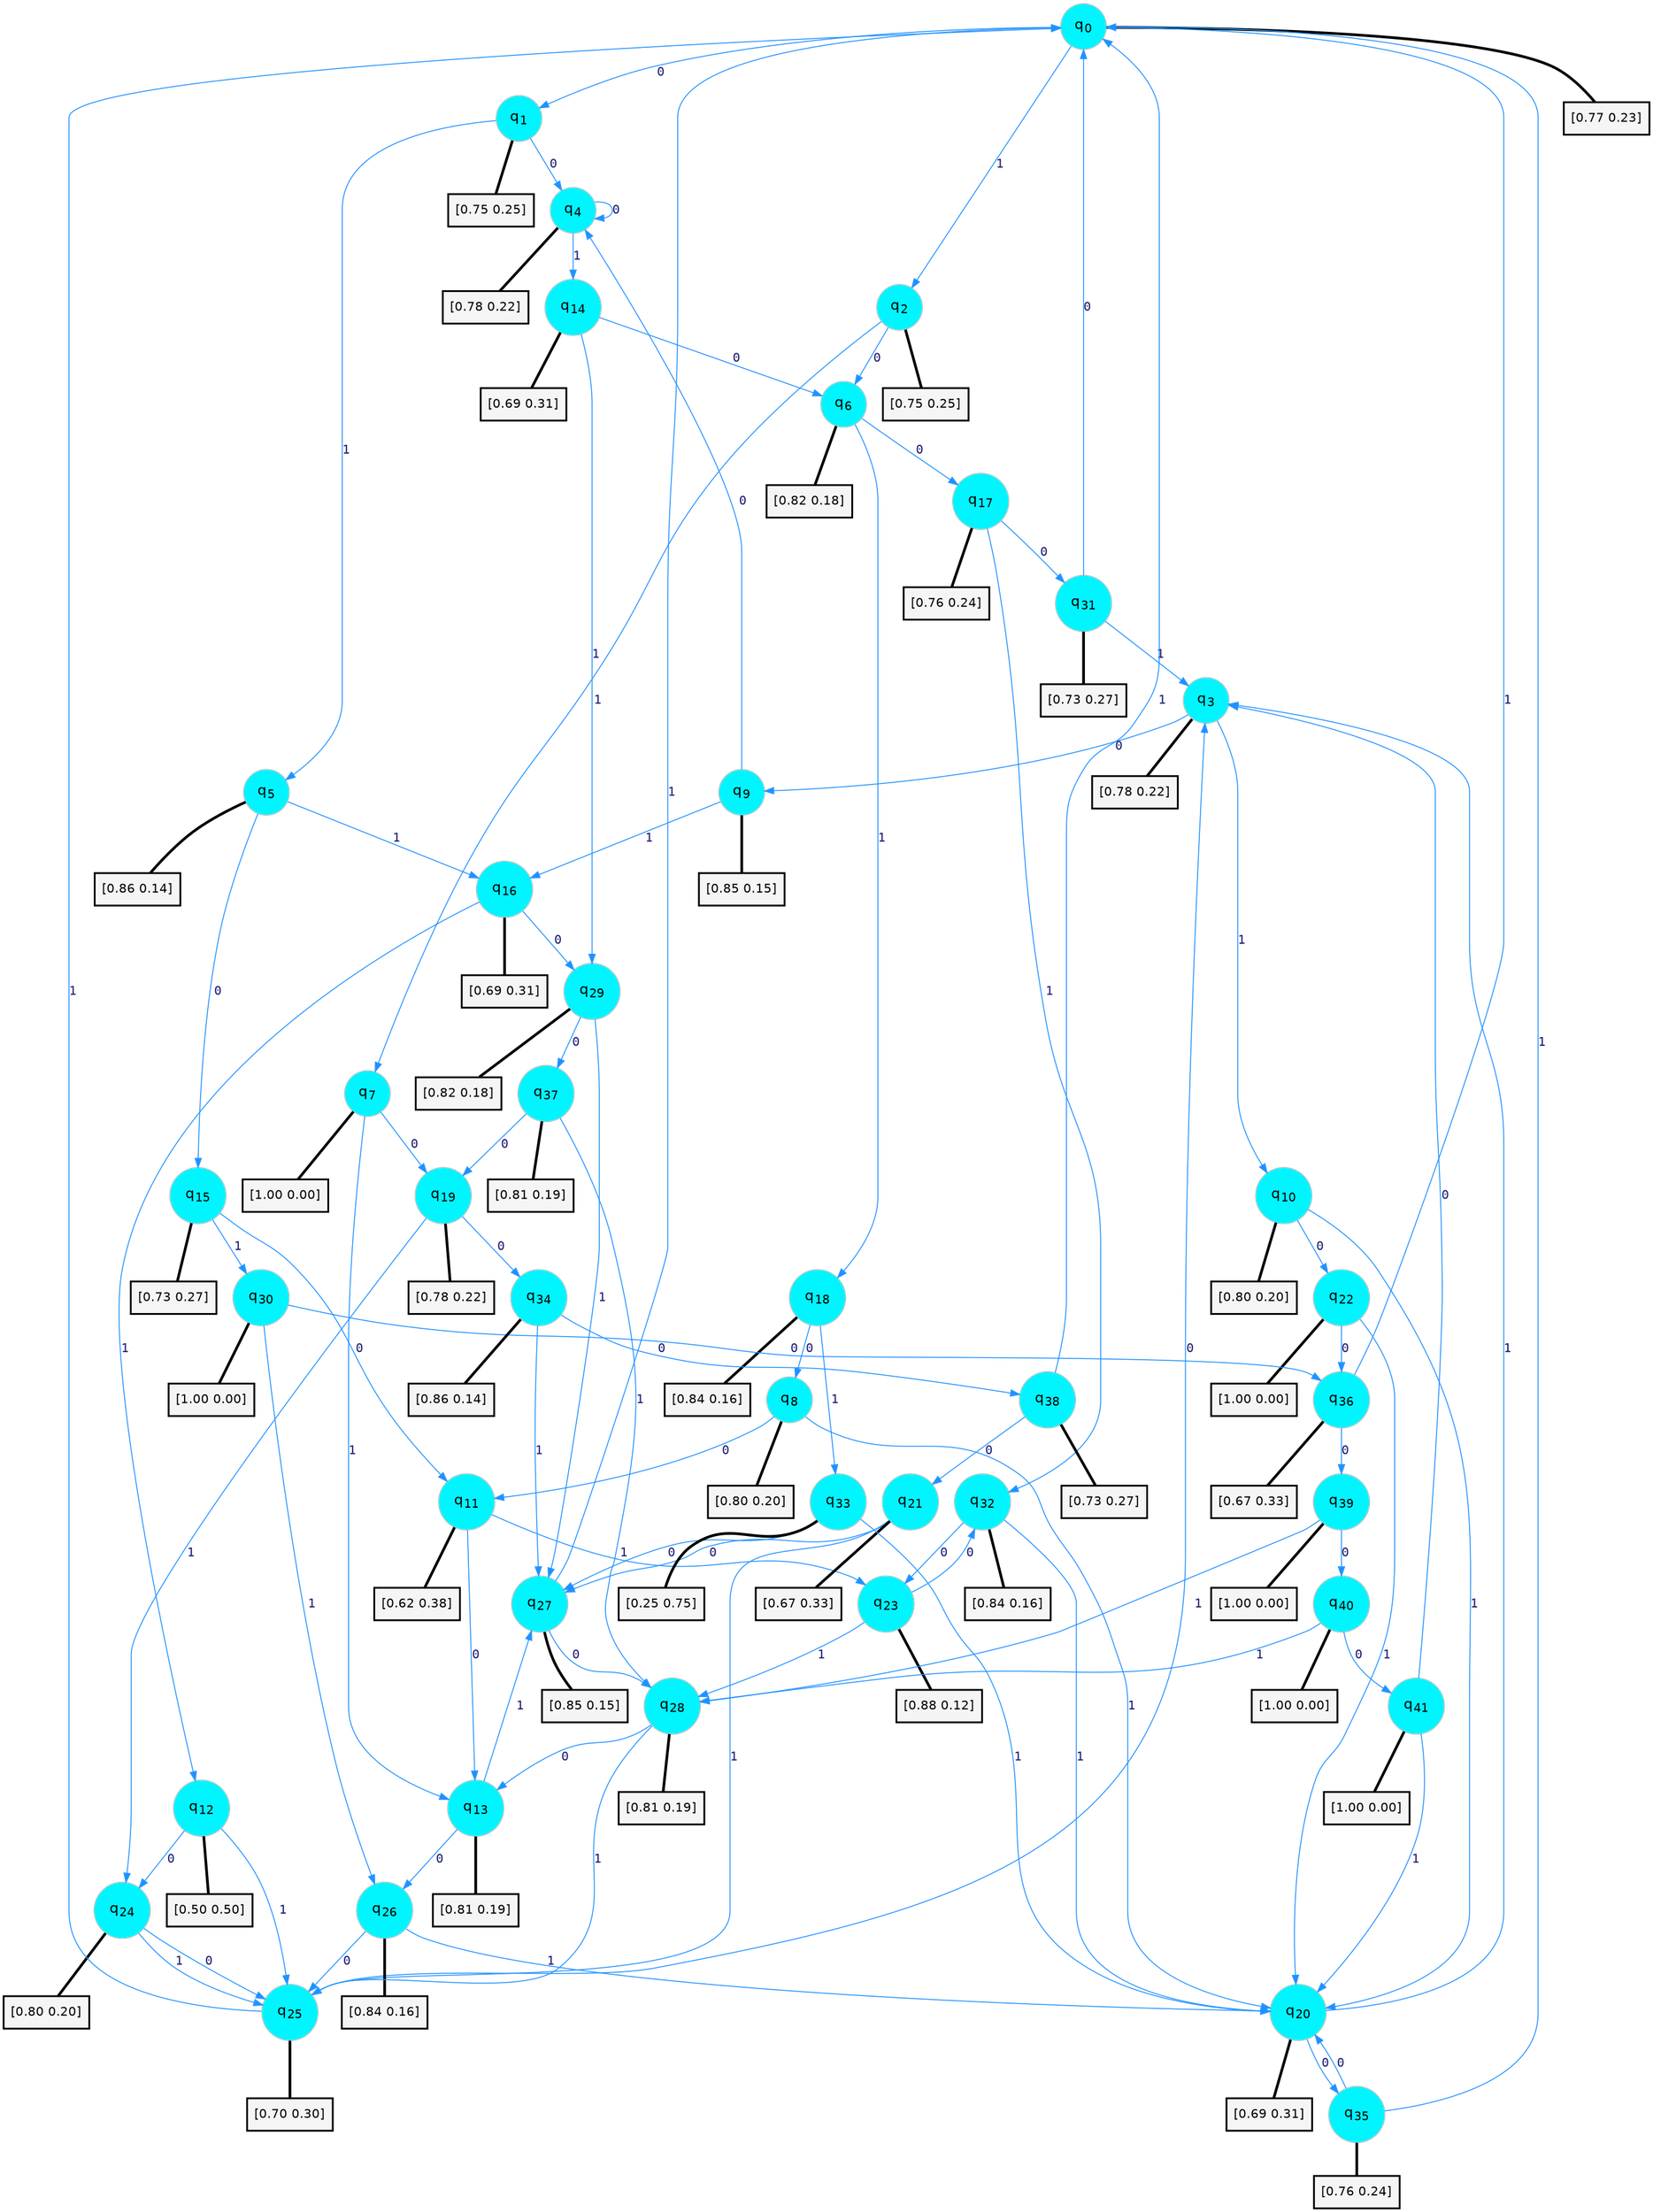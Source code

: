 digraph G {
graph [
bgcolor=transparent, dpi=300, rankdir=TD, size="40,25"];
node [
color=gray, fillcolor=turquoise1, fontcolor=black, fontname=Helvetica, fontsize=16, fontweight=bold, shape=circle, style=filled];
edge [
arrowsize=1, color=dodgerblue1, fontcolor=midnightblue, fontname=courier, fontweight=bold, penwidth=1, style=solid, weight=20];
0[label=<q<SUB>0</SUB>>];
1[label=<q<SUB>1</SUB>>];
2[label=<q<SUB>2</SUB>>];
3[label=<q<SUB>3</SUB>>];
4[label=<q<SUB>4</SUB>>];
5[label=<q<SUB>5</SUB>>];
6[label=<q<SUB>6</SUB>>];
7[label=<q<SUB>7</SUB>>];
8[label=<q<SUB>8</SUB>>];
9[label=<q<SUB>9</SUB>>];
10[label=<q<SUB>10</SUB>>];
11[label=<q<SUB>11</SUB>>];
12[label=<q<SUB>12</SUB>>];
13[label=<q<SUB>13</SUB>>];
14[label=<q<SUB>14</SUB>>];
15[label=<q<SUB>15</SUB>>];
16[label=<q<SUB>16</SUB>>];
17[label=<q<SUB>17</SUB>>];
18[label=<q<SUB>18</SUB>>];
19[label=<q<SUB>19</SUB>>];
20[label=<q<SUB>20</SUB>>];
21[label=<q<SUB>21</SUB>>];
22[label=<q<SUB>22</SUB>>];
23[label=<q<SUB>23</SUB>>];
24[label=<q<SUB>24</SUB>>];
25[label=<q<SUB>25</SUB>>];
26[label=<q<SUB>26</SUB>>];
27[label=<q<SUB>27</SUB>>];
28[label=<q<SUB>28</SUB>>];
29[label=<q<SUB>29</SUB>>];
30[label=<q<SUB>30</SUB>>];
31[label=<q<SUB>31</SUB>>];
32[label=<q<SUB>32</SUB>>];
33[label=<q<SUB>33</SUB>>];
34[label=<q<SUB>34</SUB>>];
35[label=<q<SUB>35</SUB>>];
36[label=<q<SUB>36</SUB>>];
37[label=<q<SUB>37</SUB>>];
38[label=<q<SUB>38</SUB>>];
39[label=<q<SUB>39</SUB>>];
40[label=<q<SUB>40</SUB>>];
41[label=<q<SUB>41</SUB>>];
42[label="[0.77 0.23]", shape=box,fontcolor=black, fontname=Helvetica, fontsize=14, penwidth=2, fillcolor=whitesmoke,color=black];
43[label="[0.75 0.25]", shape=box,fontcolor=black, fontname=Helvetica, fontsize=14, penwidth=2, fillcolor=whitesmoke,color=black];
44[label="[0.75 0.25]", shape=box,fontcolor=black, fontname=Helvetica, fontsize=14, penwidth=2, fillcolor=whitesmoke,color=black];
45[label="[0.78 0.22]", shape=box,fontcolor=black, fontname=Helvetica, fontsize=14, penwidth=2, fillcolor=whitesmoke,color=black];
46[label="[0.78 0.22]", shape=box,fontcolor=black, fontname=Helvetica, fontsize=14, penwidth=2, fillcolor=whitesmoke,color=black];
47[label="[0.86 0.14]", shape=box,fontcolor=black, fontname=Helvetica, fontsize=14, penwidth=2, fillcolor=whitesmoke,color=black];
48[label="[0.82 0.18]", shape=box,fontcolor=black, fontname=Helvetica, fontsize=14, penwidth=2, fillcolor=whitesmoke,color=black];
49[label="[1.00 0.00]", shape=box,fontcolor=black, fontname=Helvetica, fontsize=14, penwidth=2, fillcolor=whitesmoke,color=black];
50[label="[0.80 0.20]", shape=box,fontcolor=black, fontname=Helvetica, fontsize=14, penwidth=2, fillcolor=whitesmoke,color=black];
51[label="[0.85 0.15]", shape=box,fontcolor=black, fontname=Helvetica, fontsize=14, penwidth=2, fillcolor=whitesmoke,color=black];
52[label="[0.80 0.20]", shape=box,fontcolor=black, fontname=Helvetica, fontsize=14, penwidth=2, fillcolor=whitesmoke,color=black];
53[label="[0.62 0.38]", shape=box,fontcolor=black, fontname=Helvetica, fontsize=14, penwidth=2, fillcolor=whitesmoke,color=black];
54[label="[0.50 0.50]", shape=box,fontcolor=black, fontname=Helvetica, fontsize=14, penwidth=2, fillcolor=whitesmoke,color=black];
55[label="[0.81 0.19]", shape=box,fontcolor=black, fontname=Helvetica, fontsize=14, penwidth=2, fillcolor=whitesmoke,color=black];
56[label="[0.69 0.31]", shape=box,fontcolor=black, fontname=Helvetica, fontsize=14, penwidth=2, fillcolor=whitesmoke,color=black];
57[label="[0.73 0.27]", shape=box,fontcolor=black, fontname=Helvetica, fontsize=14, penwidth=2, fillcolor=whitesmoke,color=black];
58[label="[0.69 0.31]", shape=box,fontcolor=black, fontname=Helvetica, fontsize=14, penwidth=2, fillcolor=whitesmoke,color=black];
59[label="[0.76 0.24]", shape=box,fontcolor=black, fontname=Helvetica, fontsize=14, penwidth=2, fillcolor=whitesmoke,color=black];
60[label="[0.84 0.16]", shape=box,fontcolor=black, fontname=Helvetica, fontsize=14, penwidth=2, fillcolor=whitesmoke,color=black];
61[label="[0.78 0.22]", shape=box,fontcolor=black, fontname=Helvetica, fontsize=14, penwidth=2, fillcolor=whitesmoke,color=black];
62[label="[0.69 0.31]", shape=box,fontcolor=black, fontname=Helvetica, fontsize=14, penwidth=2, fillcolor=whitesmoke,color=black];
63[label="[0.67 0.33]", shape=box,fontcolor=black, fontname=Helvetica, fontsize=14, penwidth=2, fillcolor=whitesmoke,color=black];
64[label="[1.00 0.00]", shape=box,fontcolor=black, fontname=Helvetica, fontsize=14, penwidth=2, fillcolor=whitesmoke,color=black];
65[label="[0.88 0.12]", shape=box,fontcolor=black, fontname=Helvetica, fontsize=14, penwidth=2, fillcolor=whitesmoke,color=black];
66[label="[0.80 0.20]", shape=box,fontcolor=black, fontname=Helvetica, fontsize=14, penwidth=2, fillcolor=whitesmoke,color=black];
67[label="[0.70 0.30]", shape=box,fontcolor=black, fontname=Helvetica, fontsize=14, penwidth=2, fillcolor=whitesmoke,color=black];
68[label="[0.84 0.16]", shape=box,fontcolor=black, fontname=Helvetica, fontsize=14, penwidth=2, fillcolor=whitesmoke,color=black];
69[label="[0.85 0.15]", shape=box,fontcolor=black, fontname=Helvetica, fontsize=14, penwidth=2, fillcolor=whitesmoke,color=black];
70[label="[0.81 0.19]", shape=box,fontcolor=black, fontname=Helvetica, fontsize=14, penwidth=2, fillcolor=whitesmoke,color=black];
71[label="[0.82 0.18]", shape=box,fontcolor=black, fontname=Helvetica, fontsize=14, penwidth=2, fillcolor=whitesmoke,color=black];
72[label="[1.00 0.00]", shape=box,fontcolor=black, fontname=Helvetica, fontsize=14, penwidth=2, fillcolor=whitesmoke,color=black];
73[label="[0.73 0.27]", shape=box,fontcolor=black, fontname=Helvetica, fontsize=14, penwidth=2, fillcolor=whitesmoke,color=black];
74[label="[0.84 0.16]", shape=box,fontcolor=black, fontname=Helvetica, fontsize=14, penwidth=2, fillcolor=whitesmoke,color=black];
75[label="[0.25 0.75]", shape=box,fontcolor=black, fontname=Helvetica, fontsize=14, penwidth=2, fillcolor=whitesmoke,color=black];
76[label="[0.86 0.14]", shape=box,fontcolor=black, fontname=Helvetica, fontsize=14, penwidth=2, fillcolor=whitesmoke,color=black];
77[label="[0.76 0.24]", shape=box,fontcolor=black, fontname=Helvetica, fontsize=14, penwidth=2, fillcolor=whitesmoke,color=black];
78[label="[0.67 0.33]", shape=box,fontcolor=black, fontname=Helvetica, fontsize=14, penwidth=2, fillcolor=whitesmoke,color=black];
79[label="[0.81 0.19]", shape=box,fontcolor=black, fontname=Helvetica, fontsize=14, penwidth=2, fillcolor=whitesmoke,color=black];
80[label="[0.73 0.27]", shape=box,fontcolor=black, fontname=Helvetica, fontsize=14, penwidth=2, fillcolor=whitesmoke,color=black];
81[label="[1.00 0.00]", shape=box,fontcolor=black, fontname=Helvetica, fontsize=14, penwidth=2, fillcolor=whitesmoke,color=black];
82[label="[1.00 0.00]", shape=box,fontcolor=black, fontname=Helvetica, fontsize=14, penwidth=2, fillcolor=whitesmoke,color=black];
83[label="[1.00 0.00]", shape=box,fontcolor=black, fontname=Helvetica, fontsize=14, penwidth=2, fillcolor=whitesmoke,color=black];
0->1 [label=0];
0->2 [label=1];
0->42 [arrowhead=none, penwidth=3,color=black];
1->4 [label=0];
1->5 [label=1];
1->43 [arrowhead=none, penwidth=3,color=black];
2->6 [label=0];
2->7 [label=1];
2->44 [arrowhead=none, penwidth=3,color=black];
3->9 [label=0];
3->10 [label=1];
3->45 [arrowhead=none, penwidth=3,color=black];
4->4 [label=0];
4->14 [label=1];
4->46 [arrowhead=none, penwidth=3,color=black];
5->15 [label=0];
5->16 [label=1];
5->47 [arrowhead=none, penwidth=3,color=black];
6->17 [label=0];
6->18 [label=1];
6->48 [arrowhead=none, penwidth=3,color=black];
7->19 [label=0];
7->13 [label=1];
7->49 [arrowhead=none, penwidth=3,color=black];
8->11 [label=0];
8->20 [label=1];
8->50 [arrowhead=none, penwidth=3,color=black];
9->4 [label=0];
9->16 [label=1];
9->51 [arrowhead=none, penwidth=3,color=black];
10->22 [label=0];
10->20 [label=1];
10->52 [arrowhead=none, penwidth=3,color=black];
11->13 [label=0];
11->23 [label=1];
11->53 [arrowhead=none, penwidth=3,color=black];
12->24 [label=0];
12->25 [label=1];
12->54 [arrowhead=none, penwidth=3,color=black];
13->26 [label=0];
13->27 [label=1];
13->55 [arrowhead=none, penwidth=3,color=black];
14->6 [label=0];
14->29 [label=1];
14->56 [arrowhead=none, penwidth=3,color=black];
15->11 [label=0];
15->30 [label=1];
15->57 [arrowhead=none, penwidth=3,color=black];
16->29 [label=0];
16->12 [label=1];
16->58 [arrowhead=none, penwidth=3,color=black];
17->31 [label=0];
17->32 [label=1];
17->59 [arrowhead=none, penwidth=3,color=black];
18->8 [label=0];
18->33 [label=1];
18->60 [arrowhead=none, penwidth=3,color=black];
19->34 [label=0];
19->24 [label=1];
19->61 [arrowhead=none, penwidth=3,color=black];
20->35 [label=0];
20->3 [label=1];
20->62 [arrowhead=none, penwidth=3,color=black];
21->27 [label=0];
21->25 [label=1];
21->63 [arrowhead=none, penwidth=3,color=black];
22->36 [label=0];
22->20 [label=1];
22->64 [arrowhead=none, penwidth=3,color=black];
23->32 [label=0];
23->28 [label=1];
23->65 [arrowhead=none, penwidth=3,color=black];
24->25 [label=0];
24->25 [label=1];
24->66 [arrowhead=none, penwidth=3,color=black];
25->3 [label=0];
25->0 [label=1];
25->67 [arrowhead=none, penwidth=3,color=black];
26->25 [label=0];
26->20 [label=1];
26->68 [arrowhead=none, penwidth=3,color=black];
27->28 [label=0];
27->0 [label=1];
27->69 [arrowhead=none, penwidth=3,color=black];
28->13 [label=0];
28->25 [label=1];
28->70 [arrowhead=none, penwidth=3,color=black];
29->37 [label=0];
29->27 [label=1];
29->71 [arrowhead=none, penwidth=3,color=black];
30->36 [label=0];
30->26 [label=1];
30->72 [arrowhead=none, penwidth=3,color=black];
31->0 [label=0];
31->3 [label=1];
31->73 [arrowhead=none, penwidth=3,color=black];
32->23 [label=0];
32->20 [label=1];
32->74 [arrowhead=none, penwidth=3,color=black];
33->27 [label=0];
33->20 [label=1];
33->75 [arrowhead=none, penwidth=3,color=black];
34->38 [label=0];
34->27 [label=1];
34->76 [arrowhead=none, penwidth=3,color=black];
35->20 [label=0];
35->0 [label=1];
35->77 [arrowhead=none, penwidth=3,color=black];
36->39 [label=0];
36->0 [label=1];
36->78 [arrowhead=none, penwidth=3,color=black];
37->19 [label=0];
37->28 [label=1];
37->79 [arrowhead=none, penwidth=3,color=black];
38->21 [label=0];
38->0 [label=1];
38->80 [arrowhead=none, penwidth=3,color=black];
39->40 [label=0];
39->28 [label=1];
39->81 [arrowhead=none, penwidth=3,color=black];
40->41 [label=0];
40->28 [label=1];
40->82 [arrowhead=none, penwidth=3,color=black];
41->3 [label=0];
41->20 [label=1];
41->83 [arrowhead=none, penwidth=3,color=black];
}
